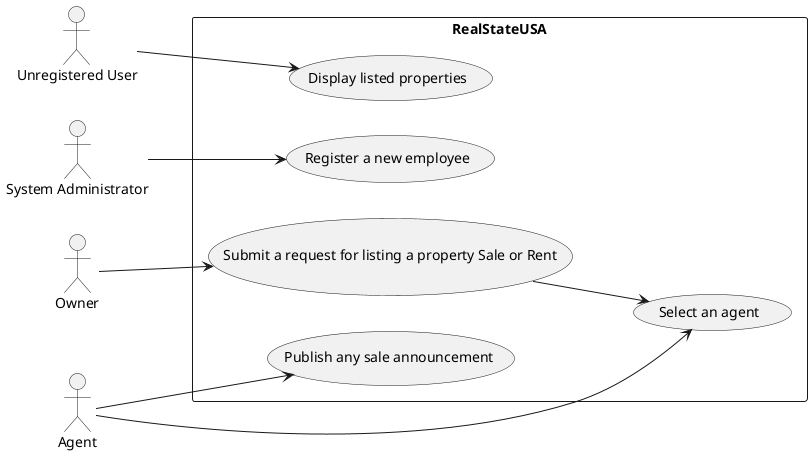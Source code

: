 @startuml


'title Use Case Diagram Example

left to right direction
actor "Unregistered User"
actor "Agent"
actor "System Administrator"
actor "Owner"


top to bottom direction
rectangle "RealStateUSA" as usecases{
    usecase "Display listed properties"
    usecase "Publish any sale announcement"
    usecase "Register a new employee"
    usecase "Submit a request for listing a property Sale or Rent"
    usecase "Select an agent"
}
    left to right direction
    "Agent" --> "Publish any sale announcement"
    "Unregistered User" --> "Display listed properties"
    "System Administrator" --> "Register a new employee"
    "Owner" --> "Submit a request for listing a property Sale or Rent"
    "Submit a request for listing a property Sale or Rent" --> "Select an agent"
    "Agent" --> "Select an agent"
@enduml"